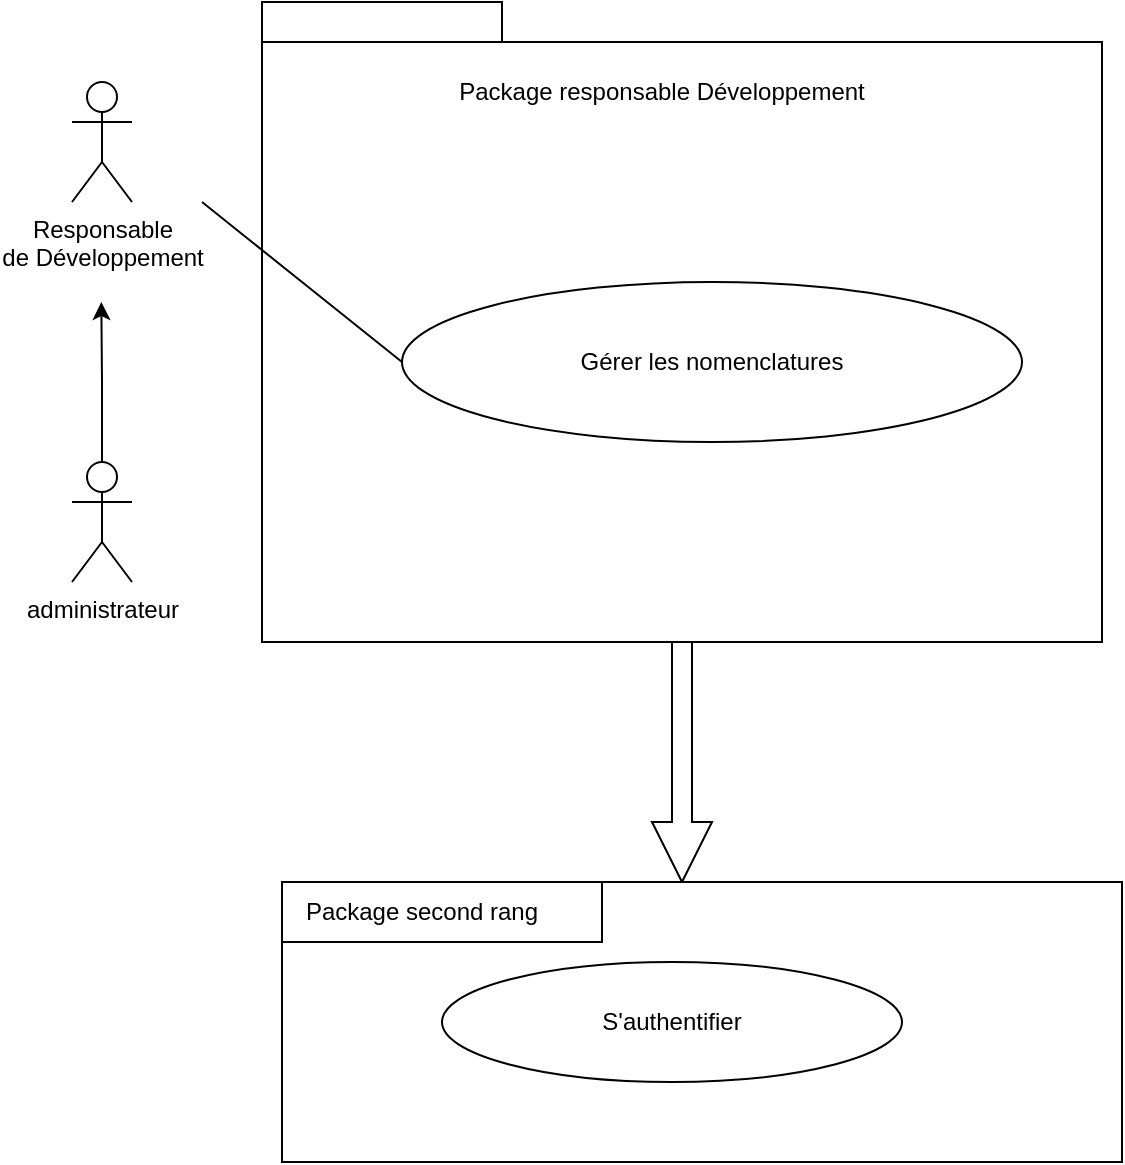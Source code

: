 <mxfile version="21.3.6" type="gitlab">
  <diagram name="Page-1" id="34hXJyVNW9nXy-Q03ACs">
    <mxGraphModel dx="1329" dy="624" grid="1" gridSize="10" guides="1" tooltips="1" connect="1" arrows="1" fold="1" page="1" pageScale="1" pageWidth="827" pageHeight="1169" math="0" shadow="0">
      <root>
        <mxCell id="0" />
        <mxCell id="1" parent="0" />
        <mxCell id="dfPvWRdesZzR9vj1UhB_-1" style="edgeStyle=orthogonalEdgeStyle;rounded=0;orthogonalLoop=1;jettySize=auto;html=1;shadow=0;shape=arrow;" parent="1" source="dfPvWRdesZzR9vj1UhB_-2" edge="1">
          <mxGeometry relative="1" as="geometry">
            <mxPoint x="480" y="700" as="targetPoint" />
          </mxGeometry>
        </mxCell>
        <mxCell id="dfPvWRdesZzR9vj1UhB_-2" value="" style="rounded=0;whiteSpace=wrap;html=1;" parent="1" vertex="1">
          <mxGeometry x="270" y="280" width="420" height="300" as="geometry" />
        </mxCell>
        <mxCell id="dfPvWRdesZzR9vj1UhB_-3" value="Package responsable Développement" style="text;html=1;strokeColor=none;fillColor=none;align=center;verticalAlign=middle;whiteSpace=wrap;rounded=0;" parent="1" vertex="1">
          <mxGeometry x="360" y="290" width="220" height="30" as="geometry" />
        </mxCell>
        <mxCell id="dfPvWRdesZzR9vj1UhB_-4" value="" style="rounded=0;whiteSpace=wrap;html=1;" parent="1" vertex="1">
          <mxGeometry x="270" y="260" width="120" height="20" as="geometry" />
        </mxCell>
        <mxCell id="dfPvWRdesZzR9vj1UhB_-5" value="Responsable &lt;br&gt;de Développement" style="shape=umlActor;verticalLabelPosition=bottom;verticalAlign=top;html=1;outlineConnect=0;" parent="1" vertex="1">
          <mxGeometry x="175" y="300" width="30" height="60" as="geometry" />
        </mxCell>
        <mxCell id="MFOMZSzVeQ6cROD5BeJo-28" style="edgeStyle=orthogonalEdgeStyle;rounded=0;orthogonalLoop=1;jettySize=auto;html=1;exitX=0.5;exitY=0;exitDx=0;exitDy=0;exitPerimeter=0;" edge="1" parent="1" source="dfPvWRdesZzR9vj1UhB_-7">
          <mxGeometry relative="1" as="geometry">
            <mxPoint x="189.667" y="410" as="targetPoint" />
          </mxGeometry>
        </mxCell>
        <mxCell id="dfPvWRdesZzR9vj1UhB_-7" value="administrateur" style="shape=umlActor;verticalLabelPosition=bottom;verticalAlign=top;html=1;outlineConnect=0;" parent="1" vertex="1">
          <mxGeometry x="175" y="490" width="30" height="60" as="geometry" />
        </mxCell>
        <mxCell id="dfPvWRdesZzR9vj1UhB_-8" value="Gérer les nomenclatures" style="ellipse;whiteSpace=wrap;html=1;" parent="1" vertex="1">
          <mxGeometry x="340" y="400" width="310" height="80" as="geometry" />
        </mxCell>
        <mxCell id="dfPvWRdesZzR9vj1UhB_-9" value="&lt;span style=&quot;white-space: pre;&quot;&gt;&#x9;&lt;/span&gt;" style="rounded=0;whiteSpace=wrap;html=1;" parent="1" vertex="1">
          <mxGeometry x="280" y="700" width="420" height="140" as="geometry" />
        </mxCell>
        <mxCell id="dfPvWRdesZzR9vj1UhB_-10" value="" style="rounded=0;whiteSpace=wrap;html=1;" parent="1" vertex="1">
          <mxGeometry x="280" y="700" width="160" height="30" as="geometry" />
        </mxCell>
        <mxCell id="dfPvWRdesZzR9vj1UhB_-11" value="Package second rang" style="text;html=1;strokeColor=none;fillColor=none;align=center;verticalAlign=middle;whiteSpace=wrap;rounded=0;" parent="1" vertex="1">
          <mxGeometry x="280" y="700" width="140" height="30" as="geometry" />
        </mxCell>
        <mxCell id="dfPvWRdesZzR9vj1UhB_-12" value="S&#39;authentifier" style="ellipse;whiteSpace=wrap;html=1;" parent="1" vertex="1">
          <mxGeometry x="360" y="740" width="230" height="60" as="geometry" />
        </mxCell>
        <mxCell id="dfPvWRdesZzR9vj1UhB_-13" value="" style="endArrow=none;html=1;rounded=0;entryX=0;entryY=0.5;entryDx=0;entryDy=0;" parent="1" target="dfPvWRdesZzR9vj1UhB_-8" edge="1">
          <mxGeometry width="50" height="50" relative="1" as="geometry">
            <mxPoint x="240" y="360" as="sourcePoint" />
            <mxPoint x="330" y="420" as="targetPoint" />
          </mxGeometry>
        </mxCell>
      </root>
    </mxGraphModel>
  </diagram>
</mxfile>
